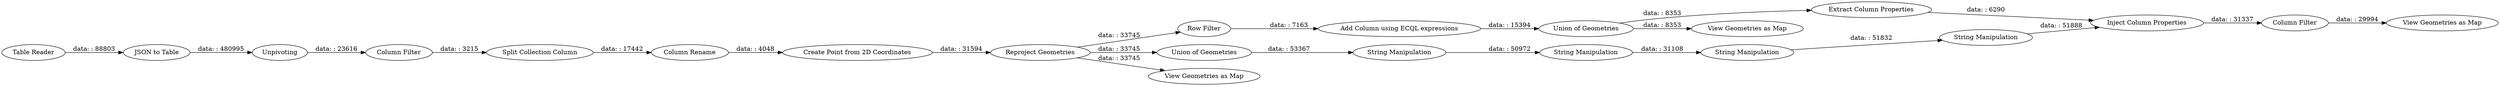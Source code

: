 digraph {
	"-4886390457542206329_753" [label="Row Filter"]
	"-4886390457542206329_706" [label="Split Collection Column"]
	"-4886390457542206329_716" [label="Inject Column Properties"]
	"-4886390457542206329_704" [label="JSON to Table"]
	"-4886390457542206329_755" [label="Union of Geometries"]
	"-4886390457542206329_725" [label="Add Column using ECQL expressions"]
	"-4886390457542206329_732" [label="Column Rename"]
	"-4886390457542206329_709" [label="Union of Geometries"]
	"-4886390457542206329_707" [label="Create Point from 2D Coordinates"]
	"-4886390457542206329_724" [label="View Geometries as Map"]
	"-4886390457542206329_752" [label="Reproject Geometries"]
	"-4886390457542206329_717" [label="Extract Column Properties"]
	"-4886390457542206329_705" [label=Unpivoting]
	"-4886390457542206329_756" [label="View Geometries as Map"]
	"-4886390457542206329_754" [label="View Geometries as Map"]
	"-4886390457542206329_721" [label="String Manipulation"]
	"-4886390457542206329_720" [label="String Manipulation"]
	"-4886390457542206329_714" [label="String Manipulation"]
	"-4886390457542206329_733" [label="Column Filter"]
	"-4886390457542206329_750" [label="Table Reader"]
	"-4886390457542206329_723" [label="Column Filter"]
	"-4886390457542206329_719" [label="String Manipulation"]
	"-4886390457542206329_752" -> "-4886390457542206329_753" [label="data: : 33745"]
	"-4886390457542206329_755" -> "-4886390457542206329_756" [label="data: : 8353"]
	"-4886390457542206329_723" -> "-4886390457542206329_706" [label="data: : 3215"]
	"-4886390457542206329_706" -> "-4886390457542206329_732" [label="data: : 17442"]
	"-4886390457542206329_732" -> "-4886390457542206329_707" [label="data: : 4048"]
	"-4886390457542206329_717" -> "-4886390457542206329_716" [label="data: : 6290"]
	"-4886390457542206329_709" -> "-4886390457542206329_719" [label="data: : 53367"]
	"-4886390457542206329_721" -> "-4886390457542206329_714" [label="data: : 31108"]
	"-4886390457542206329_714" -> "-4886390457542206329_720" [label="data: : 51832"]
	"-4886390457542206329_750" -> "-4886390457542206329_704" [label="data: : 88803"]
	"-4886390457542206329_753" -> "-4886390457542206329_725" [label="data: : 7163"]
	"-4886390457542206329_755" -> "-4886390457542206329_717" [label="data: : 8353"]
	"-4886390457542206329_752" -> "-4886390457542206329_709" [label="data: : 33745"]
	"-4886390457542206329_733" -> "-4886390457542206329_724" [label="data: : 29994"]
	"-4886390457542206329_725" -> "-4886390457542206329_755" [label="data: : 15394"]
	"-4886390457542206329_716" -> "-4886390457542206329_733" [label="data: : 31337"]
	"-4886390457542206329_720" -> "-4886390457542206329_716" [label="data: : 51888"]
	"-4886390457542206329_707" -> "-4886390457542206329_752" [label="data: : 31594"]
	"-4886390457542206329_752" -> "-4886390457542206329_754" [label="data: : 33745"]
	"-4886390457542206329_719" -> "-4886390457542206329_721" [label="data: : 50972"]
	"-4886390457542206329_705" -> "-4886390457542206329_723" [label="data: : 23616"]
	"-4886390457542206329_704" -> "-4886390457542206329_705" [label="data: : 480995"]
	rankdir=LR
}
